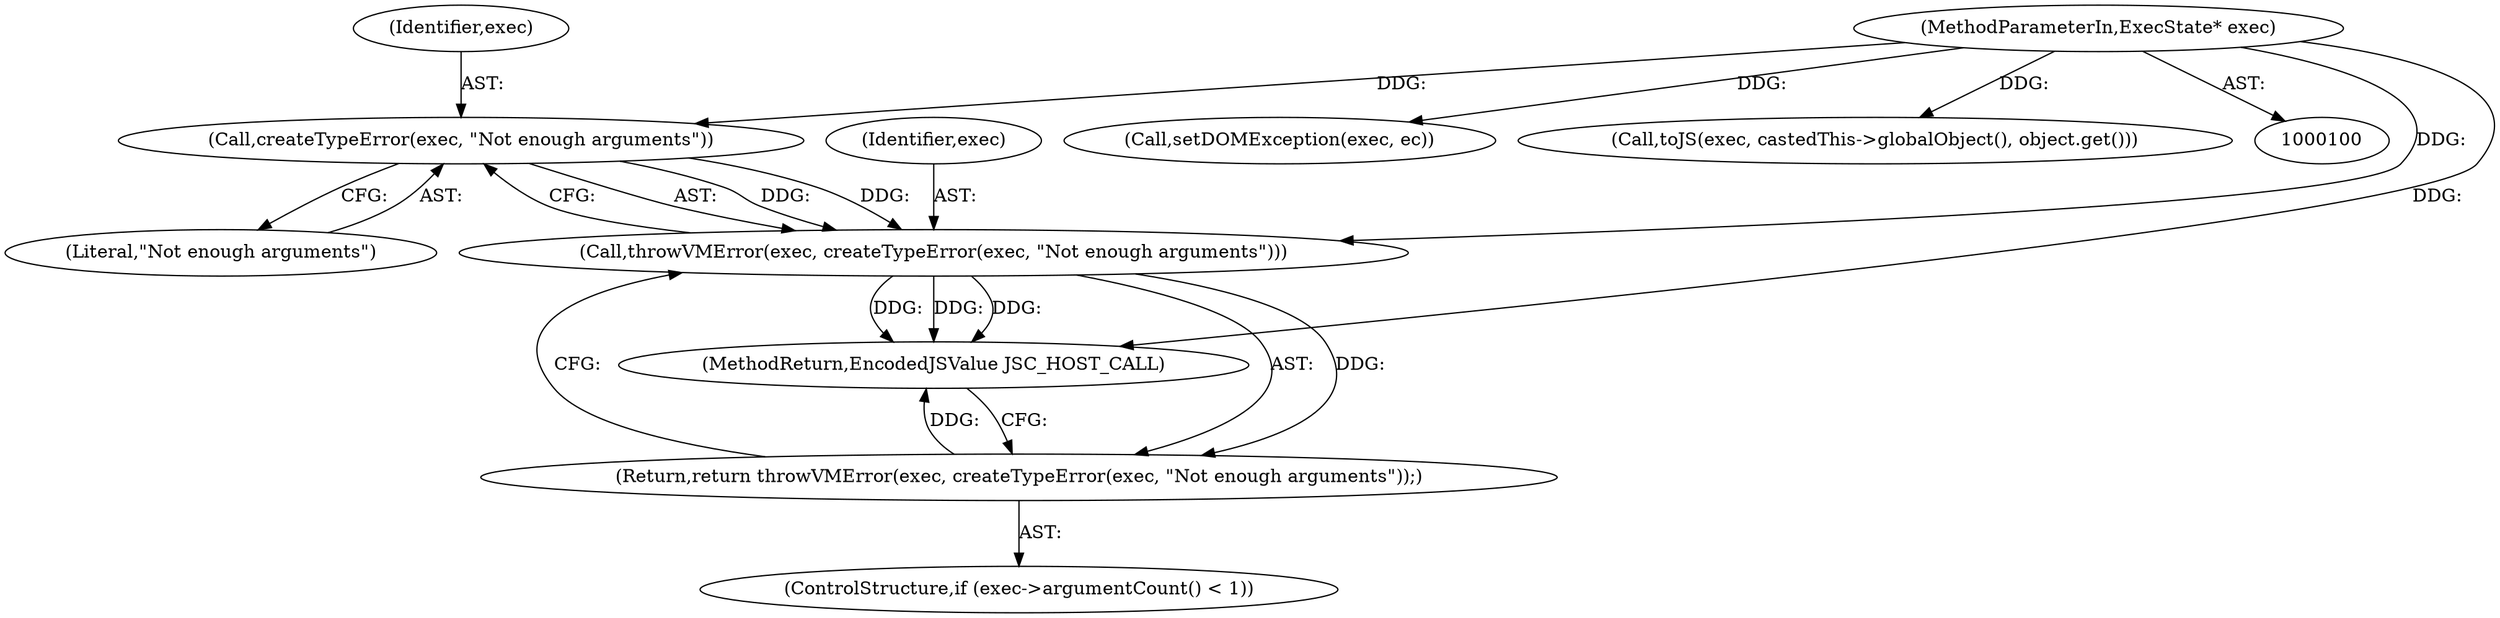 digraph "0_Chrome_b944f670bb7a8a919daac497a4ea0536c954c201_19@API" {
"1000111" [label="(Call,createTypeError(exec, \"Not enough arguments\"))"];
"1000101" [label="(MethodParameterIn,ExecState* exec)"];
"1000109" [label="(Call,throwVMError(exec, createTypeError(exec, \"Not enough arguments\")))"];
"1000108" [label="(Return,return throwVMError(exec, createTypeError(exec, \"Not enough arguments\"));)"];
"1000101" [label="(MethodParameterIn,ExecState* exec)"];
"1000148" [label="(Call,setDOMException(exec, ec))"];
"1000111" [label="(Call,createTypeError(exec, \"Not enough arguments\"))"];
"1000110" [label="(Identifier,exec)"];
"1000104" [label="(ControlStructure,if (exec->argumentCount() < 1))"];
"1000112" [label="(Identifier,exec)"];
"1000161" [label="(MethodReturn,EncodedJSValue JSC_HOST_CALL)"];
"1000157" [label="(Call,toJS(exec, castedThis->globalObject(), object.get()))"];
"1000108" [label="(Return,return throwVMError(exec, createTypeError(exec, \"Not enough arguments\"));)"];
"1000113" [label="(Literal,\"Not enough arguments\")"];
"1000109" [label="(Call,throwVMError(exec, createTypeError(exec, \"Not enough arguments\")))"];
"1000111" -> "1000109"  [label="AST: "];
"1000111" -> "1000113"  [label="CFG: "];
"1000112" -> "1000111"  [label="AST: "];
"1000113" -> "1000111"  [label="AST: "];
"1000109" -> "1000111"  [label="CFG: "];
"1000111" -> "1000109"  [label="DDG: "];
"1000111" -> "1000109"  [label="DDG: "];
"1000101" -> "1000111"  [label="DDG: "];
"1000101" -> "1000100"  [label="AST: "];
"1000101" -> "1000161"  [label="DDG: "];
"1000101" -> "1000109"  [label="DDG: "];
"1000101" -> "1000148"  [label="DDG: "];
"1000101" -> "1000157"  [label="DDG: "];
"1000109" -> "1000108"  [label="AST: "];
"1000110" -> "1000109"  [label="AST: "];
"1000108" -> "1000109"  [label="CFG: "];
"1000109" -> "1000161"  [label="DDG: "];
"1000109" -> "1000161"  [label="DDG: "];
"1000109" -> "1000161"  [label="DDG: "];
"1000109" -> "1000108"  [label="DDG: "];
"1000108" -> "1000104"  [label="AST: "];
"1000161" -> "1000108"  [label="CFG: "];
"1000108" -> "1000161"  [label="DDG: "];
}
